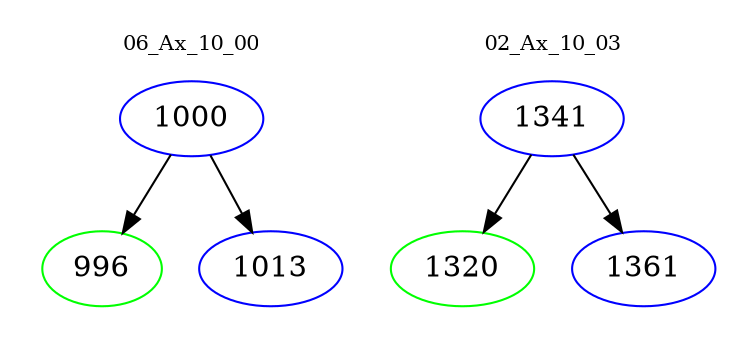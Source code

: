 digraph{
subgraph cluster_0 {
color = white
label = "06_Ax_10_00";
fontsize=10;
T0_1000 [label="1000", color="blue"]
T0_1000 -> T0_996 [color="black"]
T0_996 [label="996", color="green"]
T0_1000 -> T0_1013 [color="black"]
T0_1013 [label="1013", color="blue"]
}
subgraph cluster_1 {
color = white
label = "02_Ax_10_03";
fontsize=10;
T1_1341 [label="1341", color="blue"]
T1_1341 -> T1_1320 [color="black"]
T1_1320 [label="1320", color="green"]
T1_1341 -> T1_1361 [color="black"]
T1_1361 [label="1361", color="blue"]
}
}

